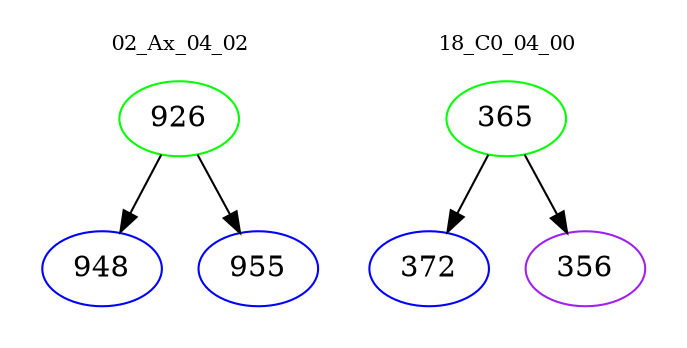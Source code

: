 digraph{
subgraph cluster_0 {
color = white
label = "02_Ax_04_02";
fontsize=10;
T0_926 [label="926", color="green"]
T0_926 -> T0_948 [color="black"]
T0_948 [label="948", color="blue"]
T0_926 -> T0_955 [color="black"]
T0_955 [label="955", color="blue"]
}
subgraph cluster_1 {
color = white
label = "18_C0_04_00";
fontsize=10;
T1_365 [label="365", color="green"]
T1_365 -> T1_372 [color="black"]
T1_372 [label="372", color="blue"]
T1_365 -> T1_356 [color="black"]
T1_356 [label="356", color="purple"]
}
}
